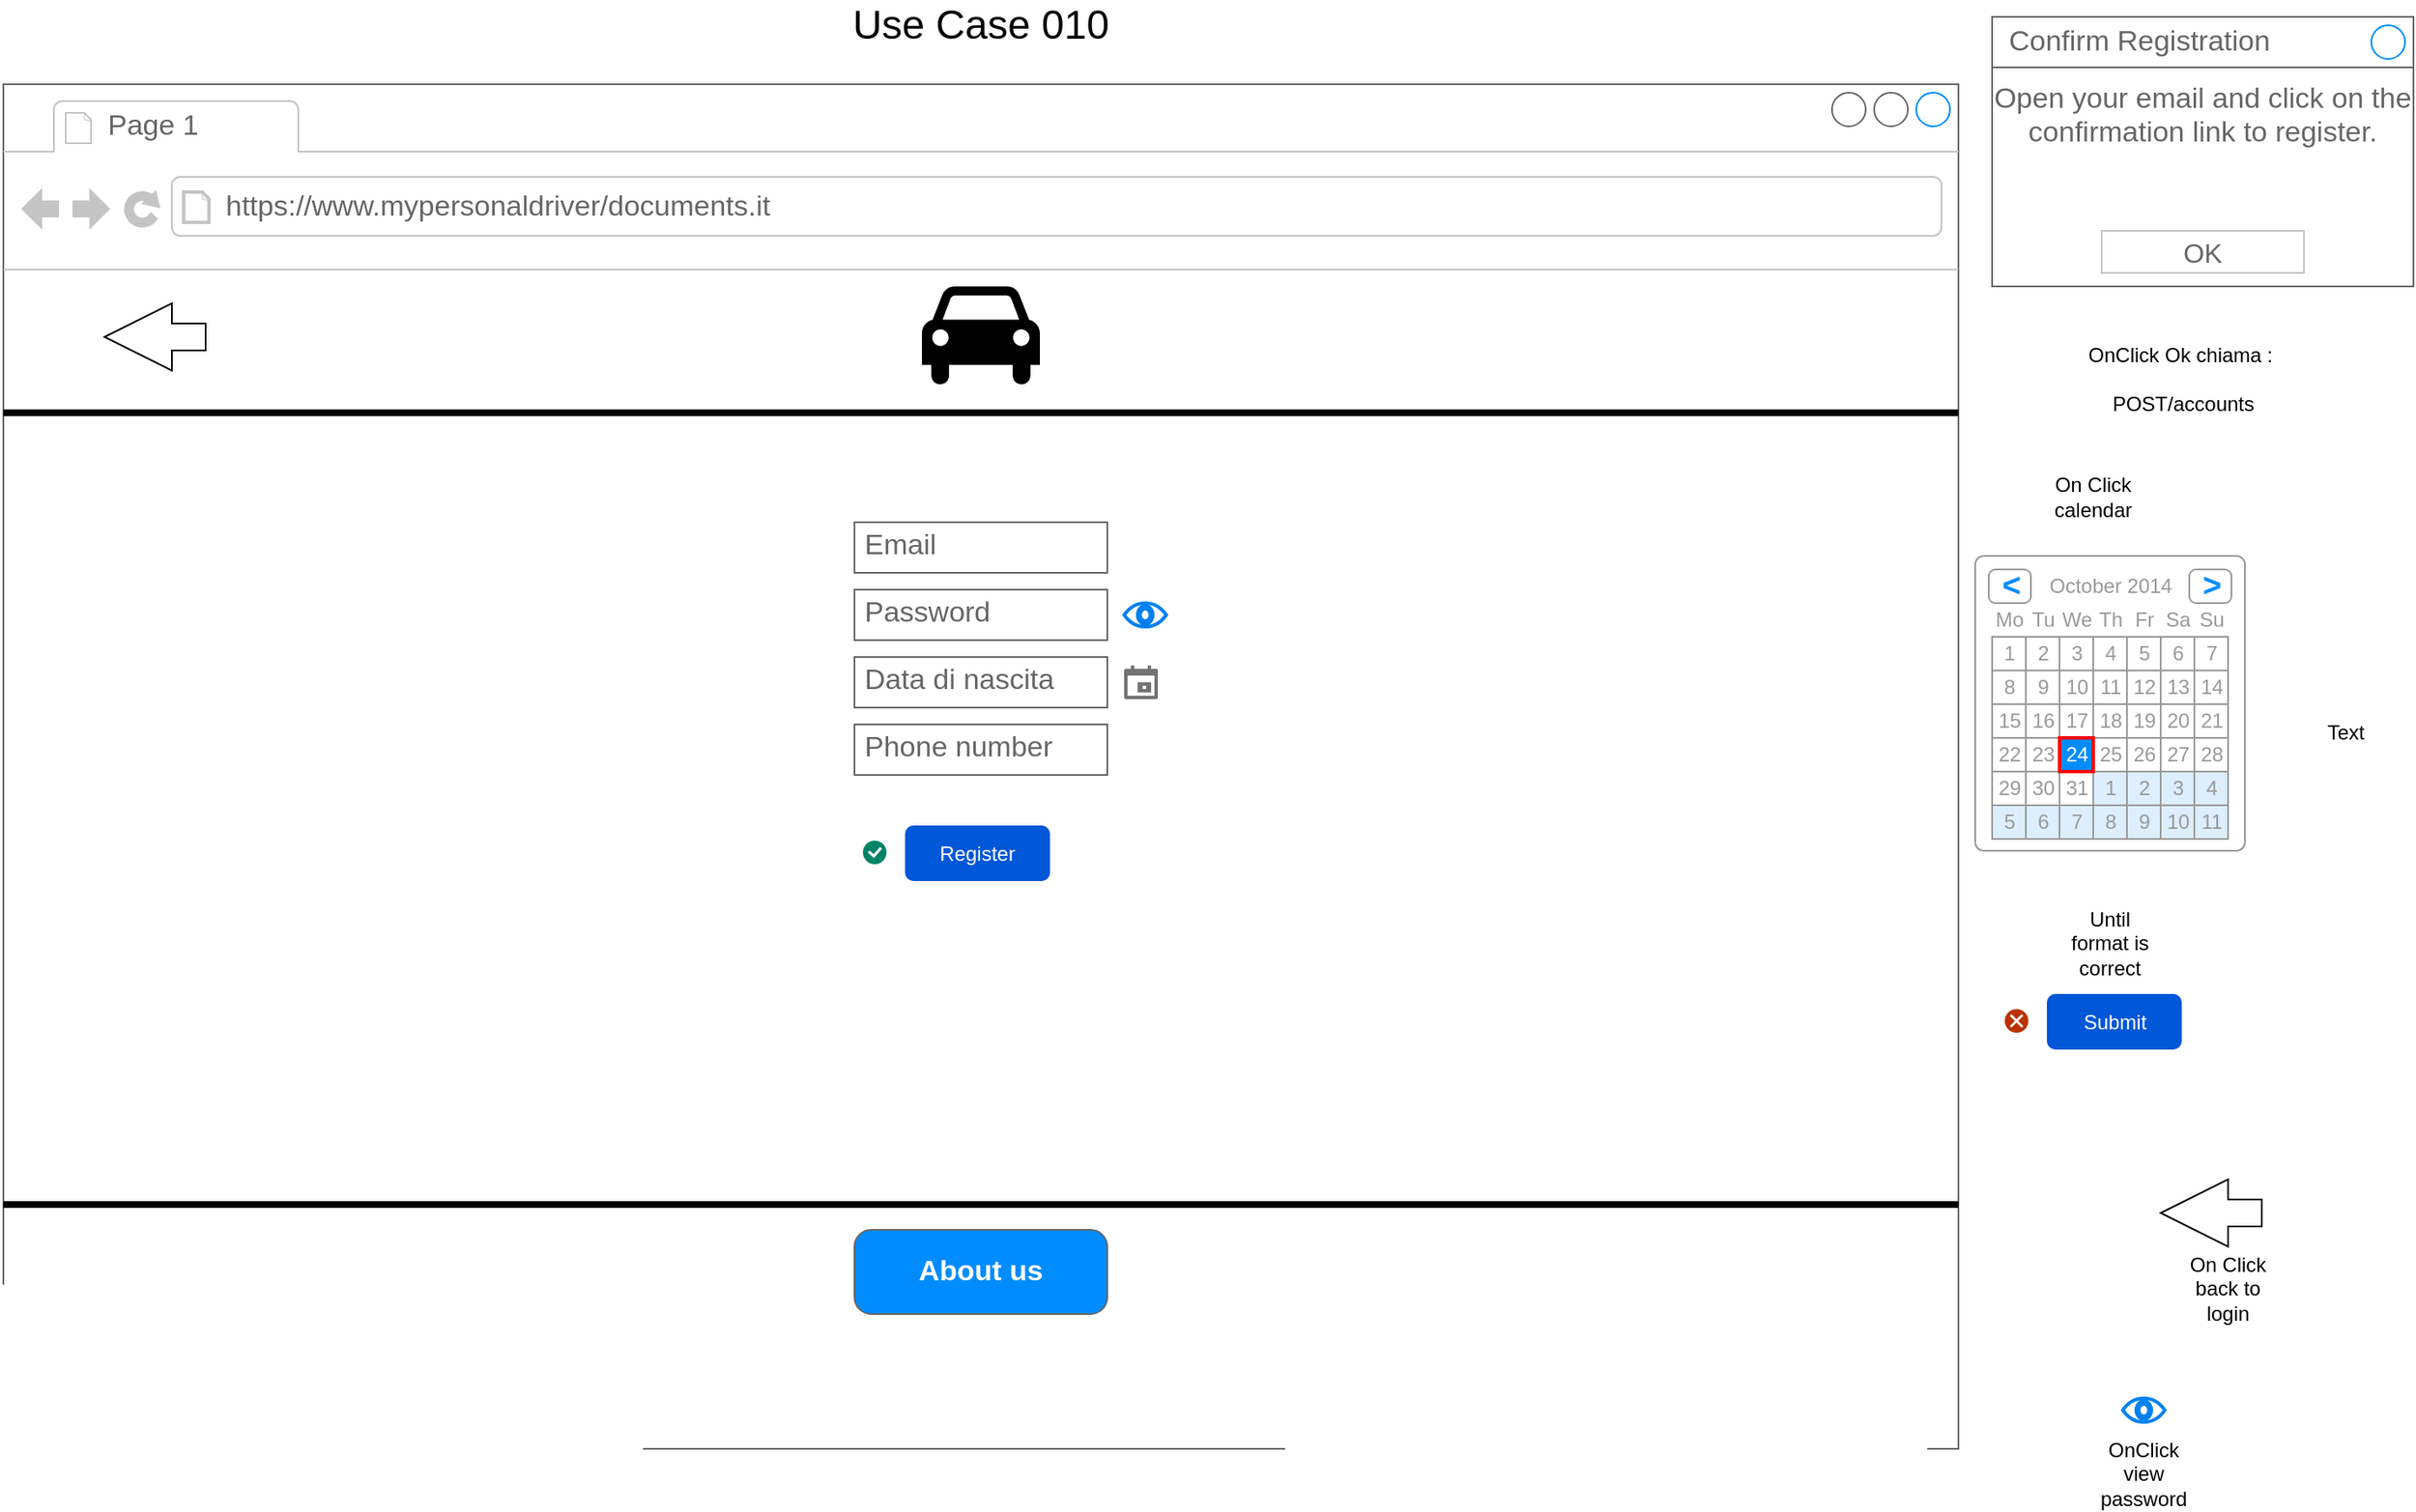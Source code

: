 <mxfile version="24.7.8">
  <diagram name="Pagina-1" id="f8DElW83291utPv9S6O0">
    <mxGraphModel dx="2575" dy="1286" grid="1" gridSize="10" guides="1" tooltips="1" connect="1" arrows="1" fold="1" page="1" pageScale="1" pageWidth="827" pageHeight="1169" math="0" shadow="0">
      <root>
        <mxCell id="0" />
        <mxCell id="1" parent="0" />
        <mxCell id="PLUFHSTD39UYiwxeZ5gk-1" value="" style="strokeWidth=1;shadow=0;dashed=0;align=center;html=1;shape=mxgraph.mockup.containers.browserWindow;rSize=0;strokeColor=#666666;strokeColor2=#008cff;strokeColor3=#c4c4c4;mainText=,;recursiveResize=0;" parent="1" vertex="1">
          <mxGeometry x="190" y="60" width="1160" height="810" as="geometry" />
        </mxCell>
        <mxCell id="PLUFHSTD39UYiwxeZ5gk-2" value="Page 1" style="strokeWidth=1;shadow=0;dashed=0;align=center;html=1;shape=mxgraph.mockup.containers.anchor;fontSize=17;fontColor=#666666;align=left;whiteSpace=wrap;" parent="PLUFHSTD39UYiwxeZ5gk-1" vertex="1">
          <mxGeometry x="60" y="12" width="110" height="26" as="geometry" />
        </mxCell>
        <mxCell id="PLUFHSTD39UYiwxeZ5gk-3" value="https://www.mypersonaldriver/documents.it" style="strokeWidth=1;shadow=0;dashed=0;align=center;html=1;shape=mxgraph.mockup.containers.anchor;rSize=0;fontSize=17;fontColor=#666666;align=left;" parent="PLUFHSTD39UYiwxeZ5gk-1" vertex="1">
          <mxGeometry x="130" y="60" width="250" height="26" as="geometry" />
        </mxCell>
        <mxCell id="PLUFHSTD39UYiwxeZ5gk-55" value="" style="line;strokeWidth=4;html=1;perimeter=backbonePerimeter;points=[];outlineConnect=0;" parent="PLUFHSTD39UYiwxeZ5gk-1" vertex="1">
          <mxGeometry y="190" width="1160" height="10" as="geometry" />
        </mxCell>
        <mxCell id="PLUFHSTD39UYiwxeZ5gk-58" value="" style="shape=mxgraph.signs.transportation.car_4;html=1;pointerEvents=1;fillColor=#000000;strokeColor=none;verticalLabelPosition=bottom;verticalAlign=top;align=center;" parent="PLUFHSTD39UYiwxeZ5gk-1" vertex="1">
          <mxGeometry x="545" y="120" width="70" height="60" as="geometry" />
        </mxCell>
        <mxCell id="PLUFHSTD39UYiwxeZ5gk-60" value="" style="line;strokeWidth=4;html=1;perimeter=backbonePerimeter;points=[];outlineConnect=0;" parent="PLUFHSTD39UYiwxeZ5gk-1" vertex="1">
          <mxGeometry y="660" width="1160" height="10" as="geometry" />
        </mxCell>
        <mxCell id="PLUFHSTD39UYiwxeZ5gk-61" value="About us" style="strokeWidth=1;shadow=0;dashed=0;align=center;html=1;shape=mxgraph.mockup.buttons.button;strokeColor=#666666;fontColor=#ffffff;mainText=;buttonStyle=round;fontSize=17;fontStyle=1;fillColor=#008cff;whiteSpace=wrap;" parent="PLUFHSTD39UYiwxeZ5gk-1" vertex="1">
          <mxGeometry x="505" y="680" width="150" height="50" as="geometry" />
        </mxCell>
        <mxCell id="S21XMWnKO8VSYDN829C3-1" value="Email" style="strokeWidth=1;shadow=0;dashed=0;align=center;html=1;shape=mxgraph.mockup.text.textBox;fontColor=#666666;align=left;fontSize=17;spacingLeft=4;spacingTop=-3;whiteSpace=wrap;strokeColor=#666666;mainText=" parent="PLUFHSTD39UYiwxeZ5gk-1" vertex="1">
          <mxGeometry x="505" y="260" width="150" height="30" as="geometry" />
        </mxCell>
        <mxCell id="S21XMWnKO8VSYDN829C3-3" value="Password" style="strokeWidth=1;shadow=0;dashed=0;align=center;html=1;shape=mxgraph.mockup.text.textBox;fontColor=#666666;align=left;fontSize=17;spacingLeft=4;spacingTop=-3;whiteSpace=wrap;strokeColor=#666666;mainText=" parent="PLUFHSTD39UYiwxeZ5gk-1" vertex="1">
          <mxGeometry x="505" y="300" width="150" height="30" as="geometry" />
        </mxCell>
        <mxCell id="S21XMWnKO8VSYDN829C3-2" value="Data di nascita" style="strokeWidth=1;shadow=0;dashed=0;align=center;html=1;shape=mxgraph.mockup.text.textBox;fontColor=#666666;align=left;fontSize=17;spacingLeft=4;spacingTop=-3;whiteSpace=wrap;strokeColor=#666666;mainText=" parent="PLUFHSTD39UYiwxeZ5gk-1" vertex="1">
          <mxGeometry x="505" y="340" width="150" height="30" as="geometry" />
        </mxCell>
        <mxCell id="S21XMWnKO8VSYDN829C3-7" value="" style="html=1;dashed=0;aspect=fixed;verticalLabelPosition=bottom;verticalAlign=top;align=center;shape=mxgraph.gmdl.calendar;strokeColor=none;fillColor=#737373;shadow=0;sketch=0;" parent="PLUFHSTD39UYiwxeZ5gk-1" vertex="1">
          <mxGeometry x="665" y="345" width="20" height="20" as="geometry" />
        </mxCell>
        <mxCell id="S21XMWnKO8VSYDN829C3-64" value="Phone number" style="strokeWidth=1;shadow=0;dashed=0;align=center;html=1;shape=mxgraph.mockup.text.textBox;fontColor=#666666;align=left;fontSize=17;spacingLeft=4;spacingTop=-3;whiteSpace=wrap;strokeColor=#666666;mainText=" parent="PLUFHSTD39UYiwxeZ5gk-1" vertex="1">
          <mxGeometry x="505" y="380" width="150" height="30" as="geometry" />
        </mxCell>
        <mxCell id="S21XMWnKO8VSYDN829C3-65" value="" style="html=1;verticalLabelPosition=bottom;align=center;labelBackgroundColor=#ffffff;verticalAlign=top;strokeWidth=2;strokeColor=#0080F0;shadow=0;dashed=0;shape=mxgraph.ios7.icons.eye;" parent="PLUFHSTD39UYiwxeZ5gk-1" vertex="1">
          <mxGeometry x="665" y="307.95" width="25" height="14.1" as="geometry" />
        </mxCell>
        <mxCell id="S21XMWnKO8VSYDN829C3-66" value="Register" style="rounded=1;fillColor=#0057D8;align=center;strokeColor=none;html=1;whiteSpace=wrap;fontColor=#ffffff;fontSize=12;sketch=0;" parent="PLUFHSTD39UYiwxeZ5gk-1" vertex="1">
          <mxGeometry x="535" y="440" width="86" height="33" as="geometry" />
        </mxCell>
        <mxCell id="S21XMWnKO8VSYDN829C3-67" value="" style="html=1;shadow=0;dashed=0;shape=mxgraph.atlassian.checkbox;fillColor=#008465;strokeColor=none;html=1;sketch=0;" parent="PLUFHSTD39UYiwxeZ5gk-1" vertex="1">
          <mxGeometry x="510" y="449" width="14" height="14" as="geometry" />
        </mxCell>
        <mxCell id="jbmB4bW6MkgBn3oLdxJq-5" value="" style="html=1;shadow=0;dashed=0;align=center;verticalAlign=middle;shape=mxgraph.arrows2.arrow;dy=0.6;dx=40;flipH=1;notch=0;" parent="PLUFHSTD39UYiwxeZ5gk-1" vertex="1">
          <mxGeometry x="60" y="130" width="60" height="40" as="geometry" />
        </mxCell>
        <mxCell id="S21XMWnKO8VSYDN829C3-11" value="" style="strokeWidth=1;shadow=0;dashed=0;align=center;html=1;shape=mxgraph.mockup.forms.rrect;rSize=5;strokeColor=#999999;fillColor=#ffffff;" parent="1" vertex="1">
          <mxGeometry x="1360" y="340" width="160" height="175" as="geometry" />
        </mxCell>
        <mxCell id="S21XMWnKO8VSYDN829C3-12" value="October 2014" style="strokeWidth=1;shadow=0;dashed=0;align=center;html=1;shape=mxgraph.mockup.forms.anchor;fontColor=#999999;" parent="S21XMWnKO8VSYDN829C3-11" vertex="1">
          <mxGeometry x="30" y="8" width="100" height="20" as="geometry" />
        </mxCell>
        <mxCell id="S21XMWnKO8VSYDN829C3-13" value="&lt;" style="strokeWidth=1;shadow=0;dashed=0;align=center;html=1;shape=mxgraph.mockup.forms.rrect;rSize=4;strokeColor=#999999;fontColor=#008cff;fontSize=19;fontStyle=1;" parent="S21XMWnKO8VSYDN829C3-11" vertex="1">
          <mxGeometry x="8" y="8" width="25" height="20" as="geometry" />
        </mxCell>
        <mxCell id="S21XMWnKO8VSYDN829C3-14" value="&gt;" style="strokeWidth=1;shadow=0;dashed=0;align=center;html=1;shape=mxgraph.mockup.forms.rrect;rSize=4;strokeColor=#999999;fontColor=#008cff;fontSize=19;fontStyle=1;" parent="S21XMWnKO8VSYDN829C3-11" vertex="1">
          <mxGeometry x="127" y="8" width="25" height="20" as="geometry" />
        </mxCell>
        <mxCell id="S21XMWnKO8VSYDN829C3-15" value="Mo" style="strokeWidth=1;shadow=0;dashed=0;align=center;html=1;shape=mxgraph.mockup.forms.anchor;fontColor=#999999;" parent="S21XMWnKO8VSYDN829C3-11" vertex="1">
          <mxGeometry x="10" y="28" width="20" height="20" as="geometry" />
        </mxCell>
        <mxCell id="S21XMWnKO8VSYDN829C3-16" value="Tu" style="strokeWidth=1;shadow=0;dashed=0;align=center;html=1;shape=mxgraph.mockup.forms.anchor;fontColor=#999999;" parent="S21XMWnKO8VSYDN829C3-11" vertex="1">
          <mxGeometry x="30" y="28" width="20" height="20" as="geometry" />
        </mxCell>
        <mxCell id="S21XMWnKO8VSYDN829C3-17" value="We" style="strokeWidth=1;shadow=0;dashed=0;align=center;html=1;shape=mxgraph.mockup.forms.anchor;fontColor=#999999;" parent="S21XMWnKO8VSYDN829C3-11" vertex="1">
          <mxGeometry x="50" y="28" width="20" height="20" as="geometry" />
        </mxCell>
        <mxCell id="S21XMWnKO8VSYDN829C3-18" value="Th" style="strokeWidth=1;shadow=0;dashed=0;align=center;html=1;shape=mxgraph.mockup.forms.anchor;fontColor=#999999;" parent="S21XMWnKO8VSYDN829C3-11" vertex="1">
          <mxGeometry x="70" y="28" width="20" height="20" as="geometry" />
        </mxCell>
        <mxCell id="S21XMWnKO8VSYDN829C3-19" value="Fr" style="strokeWidth=1;shadow=0;dashed=0;align=center;html=1;shape=mxgraph.mockup.forms.anchor;fontColor=#999999;" parent="S21XMWnKO8VSYDN829C3-11" vertex="1">
          <mxGeometry x="90" y="28" width="20" height="20" as="geometry" />
        </mxCell>
        <mxCell id="S21XMWnKO8VSYDN829C3-20" value="Sa" style="strokeWidth=1;shadow=0;dashed=0;align=center;html=1;shape=mxgraph.mockup.forms.anchor;fontColor=#999999;" parent="S21XMWnKO8VSYDN829C3-11" vertex="1">
          <mxGeometry x="110" y="28" width="20" height="20" as="geometry" />
        </mxCell>
        <mxCell id="S21XMWnKO8VSYDN829C3-21" value="Su" style="strokeWidth=1;shadow=0;dashed=0;align=center;html=1;shape=mxgraph.mockup.forms.anchor;fontColor=#999999;" parent="S21XMWnKO8VSYDN829C3-11" vertex="1">
          <mxGeometry x="130" y="28" width="20" height="20" as="geometry" />
        </mxCell>
        <mxCell id="S21XMWnKO8VSYDN829C3-22" value="1" style="strokeWidth=1;shadow=0;dashed=0;align=center;html=1;shape=mxgraph.mockup.forms.rrect;rSize=0;strokeColor=#999999;fontColor=#999999;" parent="S21XMWnKO8VSYDN829C3-11" vertex="1">
          <mxGeometry x="10" y="48" width="20" height="20" as="geometry" />
        </mxCell>
        <mxCell id="S21XMWnKO8VSYDN829C3-23" value="2" style="strokeWidth=1;shadow=0;dashed=0;align=center;html=1;shape=mxgraph.mockup.forms.rrect;rSize=0;strokeColor=#999999;fontColor=#999999;" parent="S21XMWnKO8VSYDN829C3-11" vertex="1">
          <mxGeometry x="30" y="48" width="20" height="20" as="geometry" />
        </mxCell>
        <mxCell id="S21XMWnKO8VSYDN829C3-24" value="3" style="strokeWidth=1;shadow=0;dashed=0;align=center;html=1;shape=mxgraph.mockup.forms.rrect;rSize=0;strokeColor=#999999;fontColor=#999999;" parent="S21XMWnKO8VSYDN829C3-11" vertex="1">
          <mxGeometry x="50" y="48" width="20" height="20" as="geometry" />
        </mxCell>
        <mxCell id="S21XMWnKO8VSYDN829C3-25" value="4" style="strokeWidth=1;shadow=0;dashed=0;align=center;html=1;shape=mxgraph.mockup.forms.rrect;rSize=0;strokeColor=#999999;fontColor=#999999;" parent="S21XMWnKO8VSYDN829C3-11" vertex="1">
          <mxGeometry x="70" y="48" width="20" height="20" as="geometry" />
        </mxCell>
        <mxCell id="S21XMWnKO8VSYDN829C3-26" value="5" style="strokeWidth=1;shadow=0;dashed=0;align=center;html=1;shape=mxgraph.mockup.forms.rrect;rSize=0;strokeColor=#999999;fontColor=#999999;" parent="S21XMWnKO8VSYDN829C3-11" vertex="1">
          <mxGeometry x="90" y="48" width="20" height="20" as="geometry" />
        </mxCell>
        <mxCell id="S21XMWnKO8VSYDN829C3-27" value="6" style="strokeWidth=1;shadow=0;dashed=0;align=center;html=1;shape=mxgraph.mockup.forms.rrect;rSize=0;strokeColor=#999999;fontColor=#999999;" parent="S21XMWnKO8VSYDN829C3-11" vertex="1">
          <mxGeometry x="110" y="48" width="20" height="20" as="geometry" />
        </mxCell>
        <mxCell id="S21XMWnKO8VSYDN829C3-28" value="7" style="strokeWidth=1;shadow=0;dashed=0;align=center;html=1;shape=mxgraph.mockup.forms.rrect;rSize=0;strokeColor=#999999;fontColor=#999999;" parent="S21XMWnKO8VSYDN829C3-11" vertex="1">
          <mxGeometry x="130" y="48" width="20" height="20" as="geometry" />
        </mxCell>
        <mxCell id="S21XMWnKO8VSYDN829C3-29" value="8" style="strokeWidth=1;shadow=0;dashed=0;align=center;html=1;shape=mxgraph.mockup.forms.rrect;rSize=0;strokeColor=#999999;fontColor=#999999;" parent="S21XMWnKO8VSYDN829C3-11" vertex="1">
          <mxGeometry x="10" y="68" width="20" height="20" as="geometry" />
        </mxCell>
        <mxCell id="S21XMWnKO8VSYDN829C3-30" value="9" style="strokeWidth=1;shadow=0;dashed=0;align=center;html=1;shape=mxgraph.mockup.forms.rrect;rSize=0;strokeColor=#999999;fontColor=#999999;" parent="S21XMWnKO8VSYDN829C3-11" vertex="1">
          <mxGeometry x="30" y="68" width="20" height="20" as="geometry" />
        </mxCell>
        <mxCell id="S21XMWnKO8VSYDN829C3-31" value="10" style="strokeWidth=1;shadow=0;dashed=0;align=center;html=1;shape=mxgraph.mockup.forms.rrect;rSize=0;strokeColor=#999999;fontColor=#999999;" parent="S21XMWnKO8VSYDN829C3-11" vertex="1">
          <mxGeometry x="50" y="68" width="20" height="20" as="geometry" />
        </mxCell>
        <mxCell id="S21XMWnKO8VSYDN829C3-32" value="11" style="strokeWidth=1;shadow=0;dashed=0;align=center;html=1;shape=mxgraph.mockup.forms.rrect;rSize=0;strokeColor=#999999;fontColor=#999999;" parent="S21XMWnKO8VSYDN829C3-11" vertex="1">
          <mxGeometry x="70" y="68" width="20" height="20" as="geometry" />
        </mxCell>
        <mxCell id="S21XMWnKO8VSYDN829C3-33" value="12" style="strokeWidth=1;shadow=0;dashed=0;align=center;html=1;shape=mxgraph.mockup.forms.rrect;rSize=0;strokeColor=#999999;fontColor=#999999;" parent="S21XMWnKO8VSYDN829C3-11" vertex="1">
          <mxGeometry x="90" y="68" width="20" height="20" as="geometry" />
        </mxCell>
        <mxCell id="S21XMWnKO8VSYDN829C3-34" value="13" style="strokeWidth=1;shadow=0;dashed=0;align=center;html=1;shape=mxgraph.mockup.forms.rrect;rSize=0;strokeColor=#999999;fontColor=#999999;" parent="S21XMWnKO8VSYDN829C3-11" vertex="1">
          <mxGeometry x="110" y="68" width="20" height="20" as="geometry" />
        </mxCell>
        <mxCell id="S21XMWnKO8VSYDN829C3-35" value="14" style="strokeWidth=1;shadow=0;dashed=0;align=center;html=1;shape=mxgraph.mockup.forms.rrect;rSize=0;strokeColor=#999999;fontColor=#999999;" parent="S21XMWnKO8VSYDN829C3-11" vertex="1">
          <mxGeometry x="130" y="68" width="20" height="20" as="geometry" />
        </mxCell>
        <mxCell id="S21XMWnKO8VSYDN829C3-36" value="15" style="strokeWidth=1;shadow=0;dashed=0;align=center;html=1;shape=mxgraph.mockup.forms.rrect;rSize=0;strokeColor=#999999;fontColor=#999999;" parent="S21XMWnKO8VSYDN829C3-11" vertex="1">
          <mxGeometry x="10" y="88" width="20" height="20" as="geometry" />
        </mxCell>
        <mxCell id="S21XMWnKO8VSYDN829C3-37" value="16" style="strokeWidth=1;shadow=0;dashed=0;align=center;html=1;shape=mxgraph.mockup.forms.rrect;rSize=0;strokeColor=#999999;fontColor=#999999;" parent="S21XMWnKO8VSYDN829C3-11" vertex="1">
          <mxGeometry x="30" y="88" width="20" height="20" as="geometry" />
        </mxCell>
        <mxCell id="S21XMWnKO8VSYDN829C3-38" value="17" style="strokeWidth=1;shadow=0;dashed=0;align=center;html=1;shape=mxgraph.mockup.forms.rrect;rSize=0;strokeColor=#999999;fontColor=#999999;" parent="S21XMWnKO8VSYDN829C3-11" vertex="1">
          <mxGeometry x="50" y="88" width="20" height="20" as="geometry" />
        </mxCell>
        <mxCell id="S21XMWnKO8VSYDN829C3-39" value="18" style="strokeWidth=1;shadow=0;dashed=0;align=center;html=1;shape=mxgraph.mockup.forms.rrect;rSize=0;strokeColor=#999999;fontColor=#999999;" parent="S21XMWnKO8VSYDN829C3-11" vertex="1">
          <mxGeometry x="70" y="88" width="20" height="20" as="geometry" />
        </mxCell>
        <mxCell id="S21XMWnKO8VSYDN829C3-40" value="19" style="strokeWidth=1;shadow=0;dashed=0;align=center;html=1;shape=mxgraph.mockup.forms.rrect;rSize=0;strokeColor=#999999;fontColor=#999999;" parent="S21XMWnKO8VSYDN829C3-11" vertex="1">
          <mxGeometry x="90" y="88" width="20" height="20" as="geometry" />
        </mxCell>
        <mxCell id="S21XMWnKO8VSYDN829C3-41" value="20" style="strokeWidth=1;shadow=0;dashed=0;align=center;html=1;shape=mxgraph.mockup.forms.rrect;rSize=0;strokeColor=#999999;fontColor=#999999;" parent="S21XMWnKO8VSYDN829C3-11" vertex="1">
          <mxGeometry x="110" y="88" width="20" height="20" as="geometry" />
        </mxCell>
        <mxCell id="S21XMWnKO8VSYDN829C3-42" value="21" style="strokeWidth=1;shadow=0;dashed=0;align=center;html=1;shape=mxgraph.mockup.forms.rrect;rSize=0;strokeColor=#999999;fontColor=#999999;" parent="S21XMWnKO8VSYDN829C3-11" vertex="1">
          <mxGeometry x="130" y="88" width="20" height="20" as="geometry" />
        </mxCell>
        <mxCell id="S21XMWnKO8VSYDN829C3-43" value="22" style="strokeWidth=1;shadow=0;dashed=0;align=center;html=1;shape=mxgraph.mockup.forms.rrect;rSize=0;strokeColor=#999999;fontColor=#999999;" parent="S21XMWnKO8VSYDN829C3-11" vertex="1">
          <mxGeometry x="10" y="108" width="20" height="20" as="geometry" />
        </mxCell>
        <mxCell id="S21XMWnKO8VSYDN829C3-44" value="23" style="strokeWidth=1;shadow=0;dashed=0;align=center;html=1;shape=mxgraph.mockup.forms.rrect;rSize=0;strokeColor=#999999;fontColor=#999999;" parent="S21XMWnKO8VSYDN829C3-11" vertex="1">
          <mxGeometry x="30" y="108" width="20" height="20" as="geometry" />
        </mxCell>
        <mxCell id="S21XMWnKO8VSYDN829C3-45" value="25" style="strokeWidth=1;shadow=0;dashed=0;align=center;html=1;shape=mxgraph.mockup.forms.rrect;rSize=0;strokeColor=#999999;fontColor=#999999;" parent="S21XMWnKO8VSYDN829C3-11" vertex="1">
          <mxGeometry x="70" y="108" width="20" height="20" as="geometry" />
        </mxCell>
        <mxCell id="S21XMWnKO8VSYDN829C3-46" value="26" style="strokeWidth=1;shadow=0;dashed=0;align=center;html=1;shape=mxgraph.mockup.forms.rrect;rSize=0;strokeColor=#999999;fontColor=#999999;" parent="S21XMWnKO8VSYDN829C3-11" vertex="1">
          <mxGeometry x="90" y="108" width="20" height="20" as="geometry" />
        </mxCell>
        <mxCell id="S21XMWnKO8VSYDN829C3-47" value="27" style="strokeWidth=1;shadow=0;dashed=0;align=center;html=1;shape=mxgraph.mockup.forms.rrect;rSize=0;strokeColor=#999999;fontColor=#999999;" parent="S21XMWnKO8VSYDN829C3-11" vertex="1">
          <mxGeometry x="110" y="108" width="20" height="20" as="geometry" />
        </mxCell>
        <mxCell id="S21XMWnKO8VSYDN829C3-48" value="28" style="strokeWidth=1;shadow=0;dashed=0;align=center;html=1;shape=mxgraph.mockup.forms.rrect;rSize=0;strokeColor=#999999;fontColor=#999999;" parent="S21XMWnKO8VSYDN829C3-11" vertex="1">
          <mxGeometry x="130" y="108" width="20" height="20" as="geometry" />
        </mxCell>
        <mxCell id="S21XMWnKO8VSYDN829C3-49" value="29" style="strokeWidth=1;shadow=0;dashed=0;align=center;html=1;shape=mxgraph.mockup.forms.rrect;rSize=0;strokeColor=#999999;fontColor=#999999;" parent="S21XMWnKO8VSYDN829C3-11" vertex="1">
          <mxGeometry x="10" y="128" width="20" height="20" as="geometry" />
        </mxCell>
        <mxCell id="S21XMWnKO8VSYDN829C3-50" value="30" style="strokeWidth=1;shadow=0;dashed=0;align=center;html=1;shape=mxgraph.mockup.forms.rrect;rSize=0;strokeColor=#999999;fontColor=#999999;" parent="S21XMWnKO8VSYDN829C3-11" vertex="1">
          <mxGeometry x="30" y="128" width="20" height="20" as="geometry" />
        </mxCell>
        <mxCell id="S21XMWnKO8VSYDN829C3-51" value="31" style="strokeWidth=1;shadow=0;dashed=0;align=center;html=1;shape=mxgraph.mockup.forms.rrect;rSize=0;strokeColor=#999999;fontColor=#999999;" parent="S21XMWnKO8VSYDN829C3-11" vertex="1">
          <mxGeometry x="50" y="128" width="20" height="20" as="geometry" />
        </mxCell>
        <mxCell id="S21XMWnKO8VSYDN829C3-52" value="1" style="strokeWidth=1;shadow=0;dashed=0;align=center;html=1;shape=mxgraph.mockup.forms.rrect;rSize=0;strokeColor=#999999;fontColor=#999999;fillColor=#ddeeff;" parent="S21XMWnKO8VSYDN829C3-11" vertex="1">
          <mxGeometry x="70" y="128" width="20" height="20" as="geometry" />
        </mxCell>
        <mxCell id="S21XMWnKO8VSYDN829C3-53" value="2" style="strokeWidth=1;shadow=0;dashed=0;align=center;html=1;shape=mxgraph.mockup.forms.rrect;rSize=0;strokeColor=#999999;fontColor=#999999;fillColor=#ddeeff;" parent="S21XMWnKO8VSYDN829C3-11" vertex="1">
          <mxGeometry x="90" y="128" width="20" height="20" as="geometry" />
        </mxCell>
        <mxCell id="S21XMWnKO8VSYDN829C3-54" value="3" style="strokeWidth=1;shadow=0;dashed=0;align=center;html=1;shape=mxgraph.mockup.forms.rrect;rSize=0;strokeColor=#999999;fontColor=#999999;fillColor=#ddeeff;" parent="S21XMWnKO8VSYDN829C3-11" vertex="1">
          <mxGeometry x="110" y="128" width="20" height="20" as="geometry" />
        </mxCell>
        <mxCell id="S21XMWnKO8VSYDN829C3-55" value="4" style="strokeWidth=1;shadow=0;dashed=0;align=center;html=1;shape=mxgraph.mockup.forms.rrect;rSize=0;strokeColor=#999999;fontColor=#999999;fillColor=#ddeeff;" parent="S21XMWnKO8VSYDN829C3-11" vertex="1">
          <mxGeometry x="130" y="128" width="20" height="20" as="geometry" />
        </mxCell>
        <mxCell id="S21XMWnKO8VSYDN829C3-56" value="5" style="strokeWidth=1;shadow=0;dashed=0;align=center;html=1;shape=mxgraph.mockup.forms.rrect;rSize=0;strokeColor=#999999;fontColor=#999999;fillColor=#ddeeff;" parent="S21XMWnKO8VSYDN829C3-11" vertex="1">
          <mxGeometry x="10" y="148" width="20" height="20" as="geometry" />
        </mxCell>
        <mxCell id="S21XMWnKO8VSYDN829C3-57" value="6" style="strokeWidth=1;shadow=0;dashed=0;align=center;html=1;shape=mxgraph.mockup.forms.rrect;rSize=0;strokeColor=#999999;fontColor=#999999;fillColor=#ddeeff;" parent="S21XMWnKO8VSYDN829C3-11" vertex="1">
          <mxGeometry x="30" y="148" width="20" height="20" as="geometry" />
        </mxCell>
        <mxCell id="S21XMWnKO8VSYDN829C3-58" value="7" style="strokeWidth=1;shadow=0;dashed=0;align=center;html=1;shape=mxgraph.mockup.forms.rrect;rSize=0;strokeColor=#999999;fontColor=#999999;fillColor=#ddeeff;" parent="S21XMWnKO8VSYDN829C3-11" vertex="1">
          <mxGeometry x="50" y="148" width="20" height="20" as="geometry" />
        </mxCell>
        <mxCell id="S21XMWnKO8VSYDN829C3-59" value="8" style="strokeWidth=1;shadow=0;dashed=0;align=center;html=1;shape=mxgraph.mockup.forms.rrect;rSize=0;strokeColor=#999999;fontColor=#999999;fillColor=#ddeeff;" parent="S21XMWnKO8VSYDN829C3-11" vertex="1">
          <mxGeometry x="70" y="148" width="20" height="20" as="geometry" />
        </mxCell>
        <mxCell id="S21XMWnKO8VSYDN829C3-60" value="9" style="strokeWidth=1;shadow=0;dashed=0;align=center;html=1;shape=mxgraph.mockup.forms.rrect;rSize=0;strokeColor=#999999;fontColor=#999999;fillColor=#ddeeff;" parent="S21XMWnKO8VSYDN829C3-11" vertex="1">
          <mxGeometry x="90" y="148" width="20" height="20" as="geometry" />
        </mxCell>
        <mxCell id="S21XMWnKO8VSYDN829C3-61" value="10" style="strokeWidth=1;shadow=0;dashed=0;align=center;html=1;shape=mxgraph.mockup.forms.rrect;rSize=0;strokeColor=#999999;fontColor=#999999;fillColor=#ddeeff;" parent="S21XMWnKO8VSYDN829C3-11" vertex="1">
          <mxGeometry x="110" y="148" width="20" height="20" as="geometry" />
        </mxCell>
        <mxCell id="S21XMWnKO8VSYDN829C3-62" value="11" style="strokeWidth=1;shadow=0;dashed=0;align=center;html=1;shape=mxgraph.mockup.forms.rrect;rSize=0;strokeColor=#999999;fontColor=#999999;fillColor=#ddeeff;" parent="S21XMWnKO8VSYDN829C3-11" vertex="1">
          <mxGeometry x="130" y="148" width="20" height="20" as="geometry" />
        </mxCell>
        <mxCell id="S21XMWnKO8VSYDN829C3-63" value="24" style="strokeWidth=1;shadow=0;dashed=0;align=center;html=1;shape=mxgraph.mockup.forms.rrect;rSize=0;strokeColor=#ff0000;fontColor=#ffffff;strokeWidth=2;fillColor=#008cff;" parent="S21XMWnKO8VSYDN829C3-11" vertex="1">
          <mxGeometry x="50" y="108" width="20" height="20" as="geometry" />
        </mxCell>
        <mxCell id="S21XMWnKO8VSYDN829C3-69" value="On Click calendar" style="text;html=1;align=center;verticalAlign=middle;whiteSpace=wrap;rounded=0;" parent="1" vertex="1">
          <mxGeometry x="1400" y="290" width="60" height="30" as="geometry" />
        </mxCell>
        <mxCell id="S21XMWnKO8VSYDN829C3-70" value="Submit" style="rounded=1;fillColor=#0057D8;align=center;strokeColor=none;html=1;whiteSpace=wrap;fontColor=#ffffff;fontSize=12;sketch=0;" parent="1" vertex="1">
          <mxGeometry x="1402.5" y="600" width="80" height="33" as="geometry" />
        </mxCell>
        <mxCell id="S21XMWnKO8VSYDN829C3-71" value="" style="html=1;shadow=0;dashed=0;shape=mxgraph.atlassian.close;fillColor=#BA3200;strokeColor=none;html=1;sketch=0;" parent="1" vertex="1">
          <mxGeometry x="1377.5" y="609" width="14" height="14" as="geometry" />
        </mxCell>
        <mxCell id="S21XMWnKO8VSYDN829C3-72" value="Until format is correct" style="text;html=1;align=center;verticalAlign=middle;whiteSpace=wrap;rounded=0;" parent="1" vertex="1">
          <mxGeometry x="1410" y="555" width="60" height="30" as="geometry" />
        </mxCell>
        <mxCell id="jbmB4bW6MkgBn3oLdxJq-1" value="Open your email and click on the confirmation link to register." style="strokeWidth=1;shadow=0;dashed=0;align=center;html=1;shape=mxgraph.mockup.containers.rrect;rSize=0;strokeColor=#666666;fontColor=#666666;fontSize=17;verticalAlign=top;whiteSpace=wrap;fillColor=#ffffff;spacingTop=32;" parent="1" vertex="1">
          <mxGeometry x="1370" y="20" width="250" height="160" as="geometry" />
        </mxCell>
        <mxCell id="jbmB4bW6MkgBn3oLdxJq-2" value="Confirm Registration" style="strokeWidth=1;shadow=0;dashed=0;align=center;html=1;shape=mxgraph.mockup.containers.rrect;rSize=0;fontSize=17;fontColor=#666666;strokeColor=#666666;align=left;spacingLeft=8;fillColor=#ffffff;resizeWidth=1;whiteSpace=wrap;" parent="jbmB4bW6MkgBn3oLdxJq-1" vertex="1">
          <mxGeometry width="250" height="30" relative="1" as="geometry" />
        </mxCell>
        <mxCell id="jbmB4bW6MkgBn3oLdxJq-3" value="" style="shape=ellipse;strokeColor=#008cff;resizable=0;fillColor=none;html=1;" parent="jbmB4bW6MkgBn3oLdxJq-2" vertex="1">
          <mxGeometry x="1" y="0.5" width="20" height="20" relative="1" as="geometry">
            <mxPoint x="-25" y="-10" as="offset" />
          </mxGeometry>
        </mxCell>
        <mxCell id="jbmB4bW6MkgBn3oLdxJq-4" value="OK" style="strokeWidth=1;shadow=0;dashed=0;align=center;html=1;shape=mxgraph.mockup.containers.rrect;rSize=0;fontSize=16;fontColor=#666666;strokeColor=#c4c4c4;resizable=0;whiteSpace=wrap;fillColor=#ffffff;" parent="jbmB4bW6MkgBn3oLdxJq-1" vertex="1">
          <mxGeometry x="0.5" y="1" width="120" height="25" relative="1" as="geometry">
            <mxPoint x="-60" y="-33" as="offset" />
          </mxGeometry>
        </mxCell>
        <mxCell id="jbmB4bW6MkgBn3oLdxJq-6" value="" style="html=1;shadow=0;dashed=0;align=center;verticalAlign=middle;shape=mxgraph.arrows2.arrow;dy=0.6;dx=40;flipH=1;notch=0;" parent="1" vertex="1">
          <mxGeometry x="1470" y="710" width="60" height="40" as="geometry" />
        </mxCell>
        <mxCell id="jbmB4bW6MkgBn3oLdxJq-7" value="On Click back to login" style="text;html=1;align=center;verticalAlign=middle;whiteSpace=wrap;rounded=0;" parent="1" vertex="1">
          <mxGeometry x="1480" y="760" width="60" height="30" as="geometry" />
        </mxCell>
        <mxCell id="jbmB4bW6MkgBn3oLdxJq-8" value="" style="html=1;verticalLabelPosition=bottom;align=center;labelBackgroundColor=#ffffff;verticalAlign=top;strokeWidth=2;strokeColor=#0080F0;shadow=0;dashed=0;shape=mxgraph.ios7.icons.eye;" parent="1" vertex="1">
          <mxGeometry x="1447.5" y="840" width="25" height="14.1" as="geometry" />
        </mxCell>
        <mxCell id="jbmB4bW6MkgBn3oLdxJq-9" value="OnClick view password" style="text;html=1;align=center;verticalAlign=middle;whiteSpace=wrap;rounded=0;" parent="1" vertex="1">
          <mxGeometry x="1430" y="870" width="60" height="30" as="geometry" />
        </mxCell>
        <mxCell id="u1y4i8SuoaqAy45e2qVj-1" value="&lt;font style=&quot;font-size: 24px;&quot;&gt;Use Case 010&lt;/font&gt;" style="text;html=1;align=center;verticalAlign=middle;whiteSpace=wrap;rounded=0;" parent="1" vertex="1">
          <mxGeometry x="650" y="10" width="240" height="30" as="geometry" />
        </mxCell>
        <mxCell id="k6gbD3T-anXrhZokBozW-1" value="Text" style="text;html=1;align=center;verticalAlign=middle;whiteSpace=wrap;rounded=0;" vertex="1" parent="1">
          <mxGeometry x="1550" y="430" width="60" height="30" as="geometry" />
        </mxCell>
        <mxCell id="k6gbD3T-anXrhZokBozW-2" value="OnClick Ok chiama :&amp;nbsp;&lt;br&gt;&lt;br&gt;POST/accounts" style="text;html=1;align=center;verticalAlign=middle;whiteSpace=wrap;rounded=0;" vertex="1" parent="1">
          <mxGeometry x="1391.5" y="220" width="182.5" height="30" as="geometry" />
        </mxCell>
      </root>
    </mxGraphModel>
  </diagram>
</mxfile>
